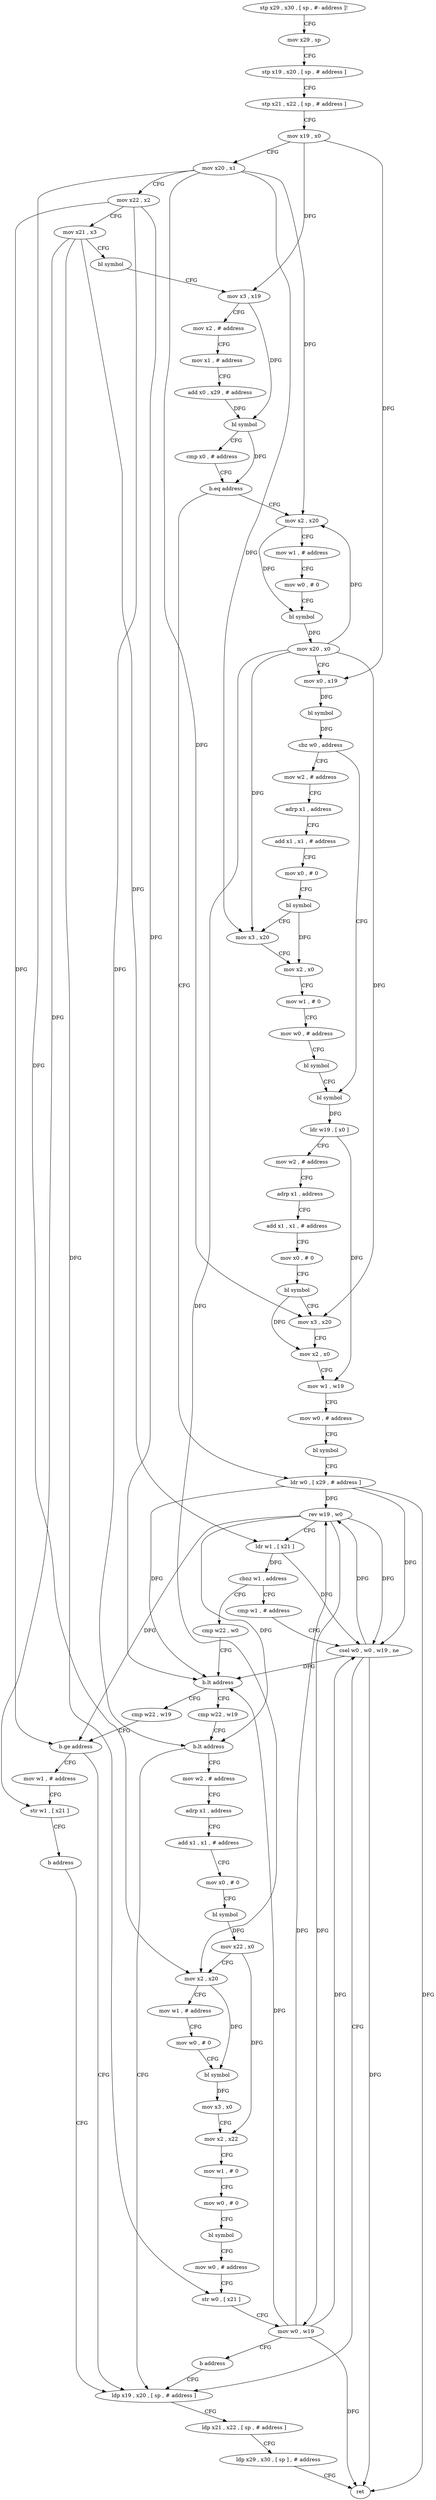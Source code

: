 digraph "func" {
"4213588" [label = "stp x29 , x30 , [ sp , #- address ]!" ]
"4213592" [label = "mov x29 , sp" ]
"4213596" [label = "stp x19 , x20 , [ sp , # address ]" ]
"4213600" [label = "stp x21 , x22 , [ sp , # address ]" ]
"4213604" [label = "mov x19 , x0" ]
"4213608" [label = "mov x20 , x1" ]
"4213612" [label = "mov x22 , x2" ]
"4213616" [label = "mov x21 , x3" ]
"4213620" [label = "bl symbol" ]
"4213624" [label = "mov x3 , x19" ]
"4213628" [label = "mov x2 , # address" ]
"4213632" [label = "mov x1 , # address" ]
"4213636" [label = "add x0 , x29 , # address" ]
"4213640" [label = "bl symbol" ]
"4213644" [label = "cmp x0 , # address" ]
"4213648" [label = "b.eq address" ]
"4213772" [label = "ldr w0 , [ x29 , # address ]" ]
"4213652" [label = "mov x2 , x20" ]
"4213776" [label = "rev w19 , w0" ]
"4213780" [label = "ldr w1 , [ x21 ]" ]
"4213784" [label = "cbnz w1 , address" ]
"4213900" [label = "cmp w1 , # address" ]
"4213788" [label = "cmp w22 , w0" ]
"4213656" [label = "mov w1 , # address" ]
"4213660" [label = "mov w0 , # 0" ]
"4213664" [label = "bl symbol" ]
"4213668" [label = "mov x20 , x0" ]
"4213672" [label = "mov x0 , x19" ]
"4213676" [label = "bl symbol" ]
"4213680" [label = "cbz w0 , address" ]
"4213724" [label = "bl symbol" ]
"4213684" [label = "mov w2 , # address" ]
"4213904" [label = "csel w0 , w0 , w19 , ne" ]
"4213908" [label = "ldp x19 , x20 , [ sp , # address ]" ]
"4213792" [label = "b.lt address" ]
"4213816" [label = "cmp w22 , w19" ]
"4213796" [label = "cmp w22 , w19" ]
"4213728" [label = "ldr w19 , [ x0 ]" ]
"4213732" [label = "mov w2 , # address" ]
"4213736" [label = "adrp x1 , address" ]
"4213740" [label = "add x1 , x1 , # address" ]
"4213744" [label = "mov x0 , # 0" ]
"4213748" [label = "bl symbol" ]
"4213752" [label = "mov x3 , x20" ]
"4213756" [label = "mov x2 , x0" ]
"4213760" [label = "mov w1 , w19" ]
"4213764" [label = "mov w0 , # address" ]
"4213768" [label = "bl symbol" ]
"4213688" [label = "adrp x1 , address" ]
"4213692" [label = "add x1 , x1 , # address" ]
"4213696" [label = "mov x0 , # 0" ]
"4213700" [label = "bl symbol" ]
"4213704" [label = "mov x3 , x20" ]
"4213708" [label = "mov x2 , x0" ]
"4213712" [label = "mov w1 , # 0" ]
"4213716" [label = "mov w0 , # address" ]
"4213720" [label = "bl symbol" ]
"4213820" [label = "b.lt address" ]
"4213824" [label = "mov w2 , # address" ]
"4213800" [label = "b.ge address" ]
"4213804" [label = "mov w1 , # address" ]
"4213912" [label = "ldp x21 , x22 , [ sp , # address ]" ]
"4213916" [label = "ldp x29 , x30 , [ sp ] , # address" ]
"4213920" [label = "ret" ]
"4213828" [label = "adrp x1 , address" ]
"4213832" [label = "add x1 , x1 , # address" ]
"4213836" [label = "mov x0 , # 0" ]
"4213840" [label = "bl symbol" ]
"4213844" [label = "mov x22 , x0" ]
"4213848" [label = "mov x2 , x20" ]
"4213852" [label = "mov w1 , # address" ]
"4213856" [label = "mov w0 , # 0" ]
"4213860" [label = "bl symbol" ]
"4213864" [label = "mov x3 , x0" ]
"4213868" [label = "mov x2 , x22" ]
"4213872" [label = "mov w1 , # 0" ]
"4213876" [label = "mov w0 , # 0" ]
"4213880" [label = "bl symbol" ]
"4213884" [label = "mov w0 , # address" ]
"4213888" [label = "str w0 , [ x21 ]" ]
"4213892" [label = "mov w0 , w19" ]
"4213896" [label = "b address" ]
"4213808" [label = "str w1 , [ x21 ]" ]
"4213812" [label = "b address" ]
"4213588" -> "4213592" [ label = "CFG" ]
"4213592" -> "4213596" [ label = "CFG" ]
"4213596" -> "4213600" [ label = "CFG" ]
"4213600" -> "4213604" [ label = "CFG" ]
"4213604" -> "4213608" [ label = "CFG" ]
"4213604" -> "4213624" [ label = "DFG" ]
"4213604" -> "4213672" [ label = "DFG" ]
"4213608" -> "4213612" [ label = "CFG" ]
"4213608" -> "4213652" [ label = "DFG" ]
"4213608" -> "4213752" [ label = "DFG" ]
"4213608" -> "4213704" [ label = "DFG" ]
"4213608" -> "4213848" [ label = "DFG" ]
"4213612" -> "4213616" [ label = "CFG" ]
"4213612" -> "4213792" [ label = "DFG" ]
"4213612" -> "4213820" [ label = "DFG" ]
"4213612" -> "4213800" [ label = "DFG" ]
"4213616" -> "4213620" [ label = "CFG" ]
"4213616" -> "4213780" [ label = "DFG" ]
"4213616" -> "4213888" [ label = "DFG" ]
"4213616" -> "4213808" [ label = "DFG" ]
"4213620" -> "4213624" [ label = "CFG" ]
"4213624" -> "4213628" [ label = "CFG" ]
"4213624" -> "4213640" [ label = "DFG" ]
"4213628" -> "4213632" [ label = "CFG" ]
"4213632" -> "4213636" [ label = "CFG" ]
"4213636" -> "4213640" [ label = "DFG" ]
"4213640" -> "4213644" [ label = "CFG" ]
"4213640" -> "4213648" [ label = "DFG" ]
"4213644" -> "4213648" [ label = "CFG" ]
"4213648" -> "4213772" [ label = "CFG" ]
"4213648" -> "4213652" [ label = "CFG" ]
"4213772" -> "4213776" [ label = "DFG" ]
"4213772" -> "4213792" [ label = "DFG" ]
"4213772" -> "4213904" [ label = "DFG" ]
"4213772" -> "4213920" [ label = "DFG" ]
"4213652" -> "4213656" [ label = "CFG" ]
"4213652" -> "4213664" [ label = "DFG" ]
"4213776" -> "4213780" [ label = "CFG" ]
"4213776" -> "4213904" [ label = "DFG" ]
"4213776" -> "4213820" [ label = "DFG" ]
"4213776" -> "4213800" [ label = "DFG" ]
"4213776" -> "4213892" [ label = "DFG" ]
"4213780" -> "4213784" [ label = "DFG" ]
"4213780" -> "4213904" [ label = "DFG" ]
"4213784" -> "4213900" [ label = "CFG" ]
"4213784" -> "4213788" [ label = "CFG" ]
"4213900" -> "4213904" [ label = "CFG" ]
"4213788" -> "4213792" [ label = "CFG" ]
"4213656" -> "4213660" [ label = "CFG" ]
"4213660" -> "4213664" [ label = "CFG" ]
"4213664" -> "4213668" [ label = "DFG" ]
"4213668" -> "4213672" [ label = "CFG" ]
"4213668" -> "4213652" [ label = "DFG" ]
"4213668" -> "4213752" [ label = "DFG" ]
"4213668" -> "4213704" [ label = "DFG" ]
"4213668" -> "4213848" [ label = "DFG" ]
"4213672" -> "4213676" [ label = "DFG" ]
"4213676" -> "4213680" [ label = "DFG" ]
"4213680" -> "4213724" [ label = "CFG" ]
"4213680" -> "4213684" [ label = "CFG" ]
"4213724" -> "4213728" [ label = "DFG" ]
"4213684" -> "4213688" [ label = "CFG" ]
"4213904" -> "4213908" [ label = "CFG" ]
"4213904" -> "4213776" [ label = "DFG" ]
"4213904" -> "4213792" [ label = "DFG" ]
"4213904" -> "4213920" [ label = "DFG" ]
"4213908" -> "4213912" [ label = "CFG" ]
"4213792" -> "4213816" [ label = "CFG" ]
"4213792" -> "4213796" [ label = "CFG" ]
"4213816" -> "4213820" [ label = "CFG" ]
"4213796" -> "4213800" [ label = "CFG" ]
"4213728" -> "4213732" [ label = "CFG" ]
"4213728" -> "4213760" [ label = "DFG" ]
"4213732" -> "4213736" [ label = "CFG" ]
"4213736" -> "4213740" [ label = "CFG" ]
"4213740" -> "4213744" [ label = "CFG" ]
"4213744" -> "4213748" [ label = "CFG" ]
"4213748" -> "4213752" [ label = "CFG" ]
"4213748" -> "4213756" [ label = "DFG" ]
"4213752" -> "4213756" [ label = "CFG" ]
"4213756" -> "4213760" [ label = "CFG" ]
"4213760" -> "4213764" [ label = "CFG" ]
"4213764" -> "4213768" [ label = "CFG" ]
"4213768" -> "4213772" [ label = "CFG" ]
"4213688" -> "4213692" [ label = "CFG" ]
"4213692" -> "4213696" [ label = "CFG" ]
"4213696" -> "4213700" [ label = "CFG" ]
"4213700" -> "4213704" [ label = "CFG" ]
"4213700" -> "4213708" [ label = "DFG" ]
"4213704" -> "4213708" [ label = "CFG" ]
"4213708" -> "4213712" [ label = "CFG" ]
"4213712" -> "4213716" [ label = "CFG" ]
"4213716" -> "4213720" [ label = "CFG" ]
"4213720" -> "4213724" [ label = "CFG" ]
"4213820" -> "4213908" [ label = "CFG" ]
"4213820" -> "4213824" [ label = "CFG" ]
"4213824" -> "4213828" [ label = "CFG" ]
"4213800" -> "4213908" [ label = "CFG" ]
"4213800" -> "4213804" [ label = "CFG" ]
"4213804" -> "4213808" [ label = "CFG" ]
"4213912" -> "4213916" [ label = "CFG" ]
"4213916" -> "4213920" [ label = "CFG" ]
"4213828" -> "4213832" [ label = "CFG" ]
"4213832" -> "4213836" [ label = "CFG" ]
"4213836" -> "4213840" [ label = "CFG" ]
"4213840" -> "4213844" [ label = "DFG" ]
"4213844" -> "4213848" [ label = "CFG" ]
"4213844" -> "4213868" [ label = "DFG" ]
"4213848" -> "4213852" [ label = "CFG" ]
"4213848" -> "4213860" [ label = "DFG" ]
"4213852" -> "4213856" [ label = "CFG" ]
"4213856" -> "4213860" [ label = "CFG" ]
"4213860" -> "4213864" [ label = "DFG" ]
"4213864" -> "4213868" [ label = "CFG" ]
"4213868" -> "4213872" [ label = "CFG" ]
"4213872" -> "4213876" [ label = "CFG" ]
"4213876" -> "4213880" [ label = "CFG" ]
"4213880" -> "4213884" [ label = "CFG" ]
"4213884" -> "4213888" [ label = "CFG" ]
"4213888" -> "4213892" [ label = "CFG" ]
"4213892" -> "4213896" [ label = "CFG" ]
"4213892" -> "4213776" [ label = "DFG" ]
"4213892" -> "4213792" [ label = "DFG" ]
"4213892" -> "4213904" [ label = "DFG" ]
"4213892" -> "4213920" [ label = "DFG" ]
"4213896" -> "4213908" [ label = "CFG" ]
"4213808" -> "4213812" [ label = "CFG" ]
"4213812" -> "4213908" [ label = "CFG" ]
}
